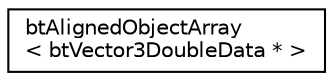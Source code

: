 digraph "Graphical Class Hierarchy"
{
  edge [fontname="Helvetica",fontsize="10",labelfontname="Helvetica",labelfontsize="10"];
  node [fontname="Helvetica",fontsize="10",shape=record];
  rankdir="LR";
  Node1 [label="btAlignedObjectArray\l\< btVector3DoubleData * \>",height=0.2,width=0.4,color="black", fillcolor="white", style="filled",URL="$classbt_aligned_object_array.html"];
}
